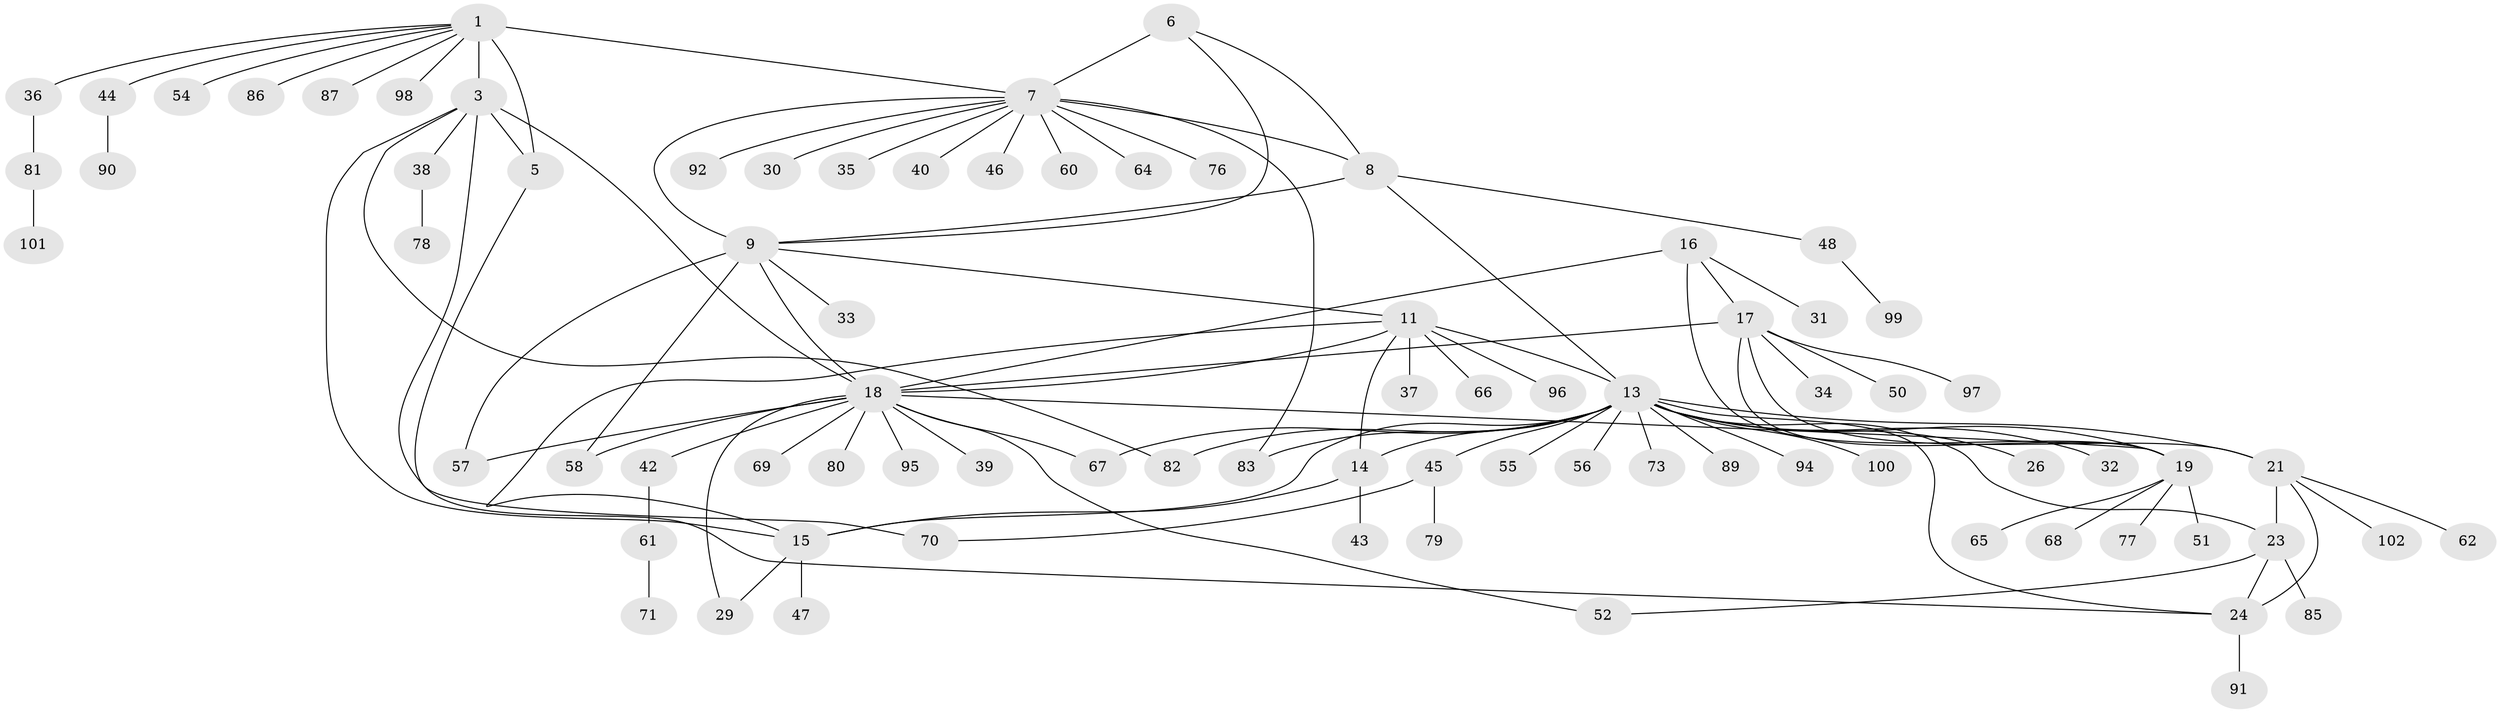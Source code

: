 // Generated by graph-tools (version 1.1) at 2025/24/03/03/25 07:24:09]
// undirected, 82 vertices, 109 edges
graph export_dot {
graph [start="1"]
  node [color=gray90,style=filled];
  1 [super="+2"];
  3 [super="+4"];
  5 [super="+49"];
  6 [super="+53"];
  7 [super="+10"];
  8 [super="+41"];
  9 [super="+28"];
  11 [super="+12"];
  13 [super="+22"];
  14;
  15;
  16;
  17 [super="+27"];
  18 [super="+20"];
  19 [super="+72"];
  21;
  23 [super="+25"];
  24 [super="+93"];
  26;
  29;
  30;
  31;
  32;
  33;
  34;
  35;
  36 [super="+59"];
  37;
  38;
  39;
  40;
  42;
  43 [super="+84"];
  44;
  45;
  46;
  47;
  48;
  50;
  51 [super="+74"];
  52;
  54;
  55;
  56 [super="+75"];
  57;
  58;
  60;
  61 [super="+63"];
  62;
  64;
  65 [super="+88"];
  66;
  67;
  68;
  69;
  70;
  71;
  73;
  76;
  77;
  78;
  79;
  80;
  81;
  82;
  83;
  85;
  86;
  87;
  89;
  90;
  91;
  92;
  94;
  95;
  96;
  97;
  98;
  99;
  100;
  101;
  102;
  1 -- 3 [weight=4];
  1 -- 5 [weight=2];
  1 -- 36;
  1 -- 44;
  1 -- 54;
  1 -- 86;
  1 -- 87;
  1 -- 98;
  1 -- 7;
  3 -- 5 [weight=2];
  3 -- 15;
  3 -- 38;
  3 -- 70;
  3 -- 82;
  3 -- 18;
  5 -- 24;
  6 -- 7 [weight=2];
  6 -- 8;
  6 -- 9;
  7 -- 8 [weight=2];
  7 -- 9 [weight=2];
  7 -- 30;
  7 -- 35;
  7 -- 40;
  7 -- 46;
  7 -- 60;
  7 -- 64;
  7 -- 76;
  7 -- 83;
  7 -- 92;
  8 -- 9;
  8 -- 48;
  8 -- 13;
  9 -- 18;
  9 -- 33;
  9 -- 57;
  9 -- 58;
  9 -- 11;
  11 -- 13 [weight=2];
  11 -- 14 [weight=2];
  11 -- 15 [weight=2];
  11 -- 66;
  11 -- 96;
  11 -- 37;
  11 -- 18;
  13 -- 14;
  13 -- 15;
  13 -- 67;
  13 -- 82;
  13 -- 83;
  13 -- 89;
  13 -- 32;
  13 -- 100;
  13 -- 73;
  13 -- 45;
  13 -- 23 [weight=2];
  13 -- 21;
  13 -- 94;
  13 -- 55;
  13 -- 56;
  13 -- 24;
  13 -- 26;
  13 -- 19;
  14 -- 15;
  14 -- 43;
  15 -- 29;
  15 -- 47;
  16 -- 17;
  16 -- 18 [weight=2];
  16 -- 19;
  16 -- 31;
  17 -- 18 [weight=2];
  17 -- 19;
  17 -- 21;
  17 -- 50;
  17 -- 97;
  17 -- 34;
  18 -- 19 [weight=2];
  18 -- 42;
  18 -- 57;
  18 -- 69;
  18 -- 80;
  18 -- 67;
  18 -- 39;
  18 -- 52;
  18 -- 58;
  18 -- 29;
  18 -- 95;
  19 -- 51;
  19 -- 65;
  19 -- 68;
  19 -- 77;
  21 -- 23 [weight=2];
  21 -- 24;
  21 -- 62;
  21 -- 102;
  23 -- 24 [weight=2];
  23 -- 52;
  23 -- 85;
  24 -- 91;
  36 -- 81;
  38 -- 78;
  42 -- 61;
  44 -- 90;
  45 -- 70;
  45 -- 79;
  48 -- 99;
  61 -- 71;
  81 -- 101;
}
